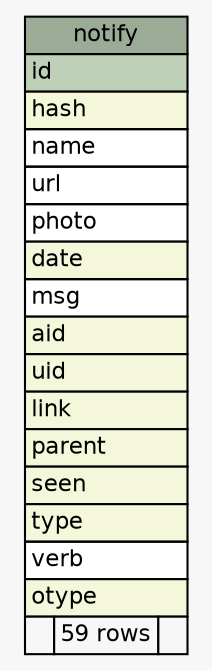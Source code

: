 // dot 2.26.3 on Linux 3.2.0-4-686-pae
// SchemaSpy rev 590
digraph "notify" {
  graph [
    rankdir="RL"
    bgcolor="#f7f7f7"
    nodesep="0.18"
    ranksep="0.46"
    fontname="Helvetica"
    fontsize="11"
  ];
  node [
    fontname="Helvetica"
    fontsize="11"
    shape="plaintext"
  ];
  edge [
    arrowsize="0.8"
  ];
  "notify" [
    label=<
    <TABLE BORDER="0" CELLBORDER="1" CELLSPACING="0" BGCOLOR="#ffffff">
      <TR><TD COLSPAN="3" BGCOLOR="#9bab96" ALIGN="CENTER">notify</TD></TR>
      <TR><TD PORT="id" COLSPAN="3" BGCOLOR="#bed1b8" ALIGN="LEFT">id</TD></TR>
      <TR><TD PORT="hash" COLSPAN="3" BGCOLOR="#f4f7da" ALIGN="LEFT">hash</TD></TR>
      <TR><TD PORT="name" COLSPAN="3" ALIGN="LEFT">name</TD></TR>
      <TR><TD PORT="url" COLSPAN="3" ALIGN="LEFT">url</TD></TR>
      <TR><TD PORT="photo" COLSPAN="3" ALIGN="LEFT">photo</TD></TR>
      <TR><TD PORT="date" COLSPAN="3" BGCOLOR="#f4f7da" ALIGN="LEFT">date</TD></TR>
      <TR><TD PORT="msg" COLSPAN="3" ALIGN="LEFT">msg</TD></TR>
      <TR><TD PORT="aid" COLSPAN="3" BGCOLOR="#f4f7da" ALIGN="LEFT">aid</TD></TR>
      <TR><TD PORT="uid" COLSPAN="3" BGCOLOR="#f4f7da" ALIGN="LEFT">uid</TD></TR>
      <TR><TD PORT="link" COLSPAN="3" BGCOLOR="#f4f7da" ALIGN="LEFT">link</TD></TR>
      <TR><TD PORT="parent" COLSPAN="3" BGCOLOR="#f4f7da" ALIGN="LEFT">parent</TD></TR>
      <TR><TD PORT="seen" COLSPAN="3" BGCOLOR="#f4f7da" ALIGN="LEFT">seen</TD></TR>
      <TR><TD PORT="type" COLSPAN="3" BGCOLOR="#f4f7da" ALIGN="LEFT">type</TD></TR>
      <TR><TD PORT="verb" COLSPAN="3" ALIGN="LEFT">verb</TD></TR>
      <TR><TD PORT="otype" COLSPAN="3" BGCOLOR="#f4f7da" ALIGN="LEFT">otype</TD></TR>
      <TR><TD ALIGN="LEFT" BGCOLOR="#f7f7f7">  </TD><TD ALIGN="RIGHT" BGCOLOR="#f7f7f7">59 rows</TD><TD ALIGN="RIGHT" BGCOLOR="#f7f7f7">  </TD></TR>
    </TABLE>>
    URL="tables/notify.html"
    tooltip="notify"
  ];
}
